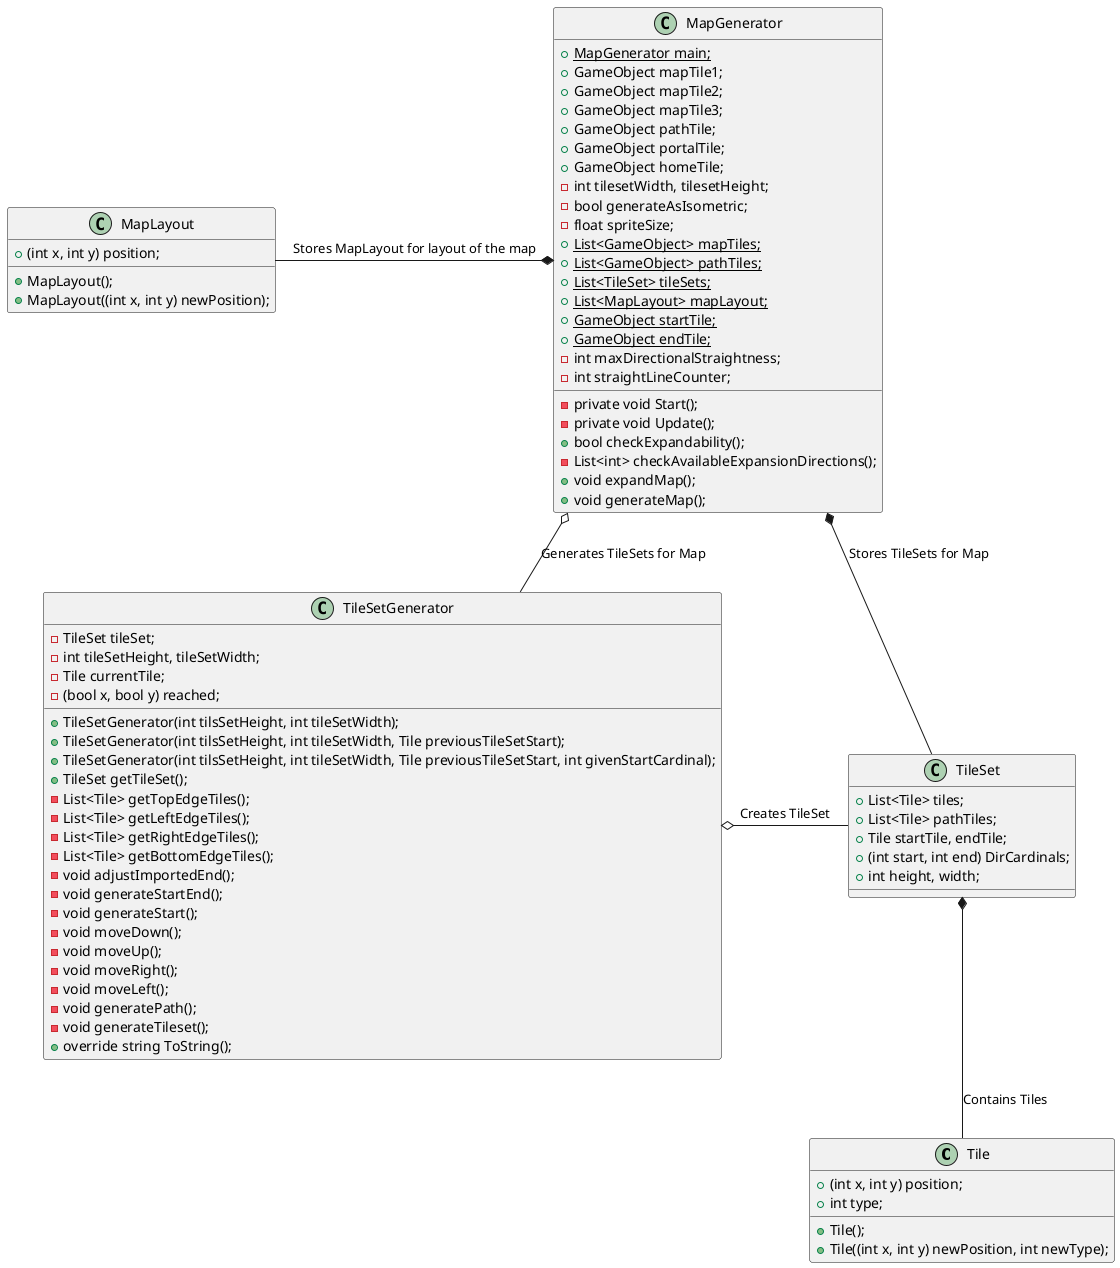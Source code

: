 @startuml
    class Tile {
        + {field} (int x, int y) position;
        + int type;
        + Tile();
        + Tile((int x, int y) newPosition, int newType);
    }

    class MapLayout {
        + {field} (int x, int y) position;
        + MapLayout();
        + MapLayout((int x, int y) newPosition);
    }

    class TileSet {
        + List<Tile> tiles;
        + List<Tile> pathTiles;
        + Tile startTile, endTile;
        + {field} (int start, int end) DirCardinals;
        + int height, width;
    }

    class TileSetGenerator {
        - TileSet tileSet;
        - int tileSetHeight, tileSetWidth;
        - Tile currentTile;
        - {field} (bool x, bool y) reached;
        + TileSetGenerator(int tilsSetHeight, int tileSetWidth);
        + TileSetGenerator(int tilsSetHeight, int tileSetWidth, Tile previousTileSetStart);
        + TileSetGenerator(int tilsSetHeight, int tileSetWidth, Tile previousTileSetStart, int givenStartCardinal);
        + TileSet getTileSet();
        - List<Tile> getTopEdgeTiles();
        - List<Tile> getLeftEdgeTiles();
        - List<Tile> getRightEdgeTiles();
        - List<Tile> getBottomEdgeTiles();
        - void adjustImportedEnd();
        - void generateStartEnd();
        - void generateStart();
        - void moveDown();
        - void moveUp();
        - void moveRight();
        - void moveLeft();
        - void generatePath();
        - void generateTileset();
        + override string ToString();
    }

    class MapGenerator {
        + {static} MapGenerator main;
        + GameObject mapTile1;
        + GameObject mapTile2;
        + GameObject mapTile3;
        + GameObject pathTile;
        + GameObject portalTile;
        + GameObject homeTile;
        - int tilesetWidth, tilesetHeight;
        - bool generateAsIsometric;
        - float spriteSize;
        + {static} List<GameObject> mapTiles;
        + {static} List<GameObject> pathTiles;
        + {static} List<TileSet> tileSets;
        + {static} List<MapLayout> mapLayout;
        + {static} GameObject startTile;
        + {static} GameObject endTile;
        - int maxDirectionalStraightness;
        - int straightLineCounter;
        - private void Start();
        - private void Update();
        + bool checkExpandability();
        - List<int> checkAvailableExpansionDirections();
        + void expandMap();
        + void generateMap();
    }

    MapLayout -* MapGenerator: Stores MapLayout for layout of the map
    MapGenerator o-- TileSetGenerator: Generates TileSets for Map
    TileSetGenerator o- TileSet: Creates TileSet
    TileSet *-- Tile: Contains Tiles
    MapGenerator *-- TileSet: Stores TileSets for Map
@enduml